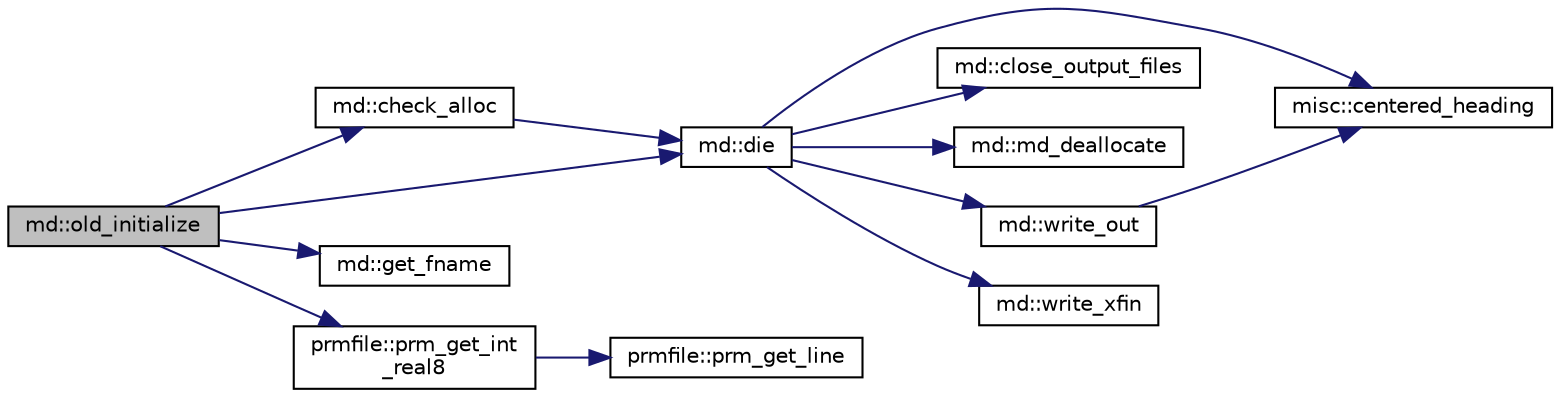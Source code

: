 digraph "md::old_initialize"
{
  edge [fontname="Helvetica",fontsize="10",labelfontname="Helvetica",labelfontsize="10"];
  node [fontname="Helvetica",fontsize="10",shape=record];
  rankdir="LR";
  Node1 [label="md::old_initialize",height=0.2,width=0.4,color="black", fillcolor="grey75", style="filled" fontcolor="black"];
  Node1 -> Node2 [color="midnightblue",fontsize="10",style="solid"];
  Node2 [label="md::check_alloc",height=0.2,width=0.4,color="black", fillcolor="white", style="filled",URL="$classmd.html#aa2bff9009b880be7904efe2a7c07f646"];
  Node2 -> Node3 [color="midnightblue",fontsize="10",style="solid"];
  Node3 [label="md::die",height=0.2,width=0.4,color="black", fillcolor="white", style="filled",URL="$classmd.html#ac21e43139b5e5cd74ab6649672288d66"];
  Node3 -> Node4 [color="midnightblue",fontsize="10",style="solid"];
  Node4 [label="misc::centered_heading",height=0.2,width=0.4,color="black", fillcolor="white", style="filled",URL="$classmisc.html#ac616bbb70212f3216e099c51f3c217f9"];
  Node3 -> Node5 [color="midnightblue",fontsize="10",style="solid"];
  Node5 [label="md::close_output_files",height=0.2,width=0.4,color="black", fillcolor="white", style="filled",URL="$classmd.html#a5bd74b9ed60f4d0515416e77a9dcb825"];
  Node3 -> Node6 [color="midnightblue",fontsize="10",style="solid"];
  Node6 [label="md::md_deallocate",height=0.2,width=0.4,color="black", fillcolor="white", style="filled",URL="$classmd.html#a8a97b1726d386da7fddf5ea29296b0e9"];
  Node3 -> Node7 [color="midnightblue",fontsize="10",style="solid"];
  Node7 [label="md::write_out",height=0.2,width=0.4,color="black", fillcolor="white", style="filled",URL="$classmd.html#a7ae57adec77c83a4e3684cfbf301d605"];
  Node7 -> Node4 [color="midnightblue",fontsize="10",style="solid"];
  Node3 -> Node8 [color="midnightblue",fontsize="10",style="solid"];
  Node8 [label="md::write_xfin",height=0.2,width=0.4,color="black", fillcolor="white", style="filled",URL="$classmd.html#ad8ada800049df7345cd0a0e596644cc5"];
  Node1 -> Node3 [color="midnightblue",fontsize="10",style="solid"];
  Node1 -> Node9 [color="midnightblue",fontsize="10",style="solid"];
  Node9 [label="md::get_fname",height=0.2,width=0.4,color="black", fillcolor="white", style="filled",URL="$classmd.html#a013765d9269cd11215d44783496e5bfd"];
  Node1 -> Node10 [color="midnightblue",fontsize="10",style="solid"];
  Node10 [label="prmfile::prm_get_int\l_real8",height=0.2,width=0.4,color="black", fillcolor="white", style="filled",URL="$classprmfile.html#a3ee0c99d2ebb762e4a39e1f32f9c981a"];
  Node10 -> Node11 [color="midnightblue",fontsize="10",style="solid"];
  Node11 [label="prmfile::prm_get_line",height=0.2,width=0.4,color="black", fillcolor="white", style="filled",URL="$classprmfile.html#a36840b95034f748e9cd891b86649f690"];
}
